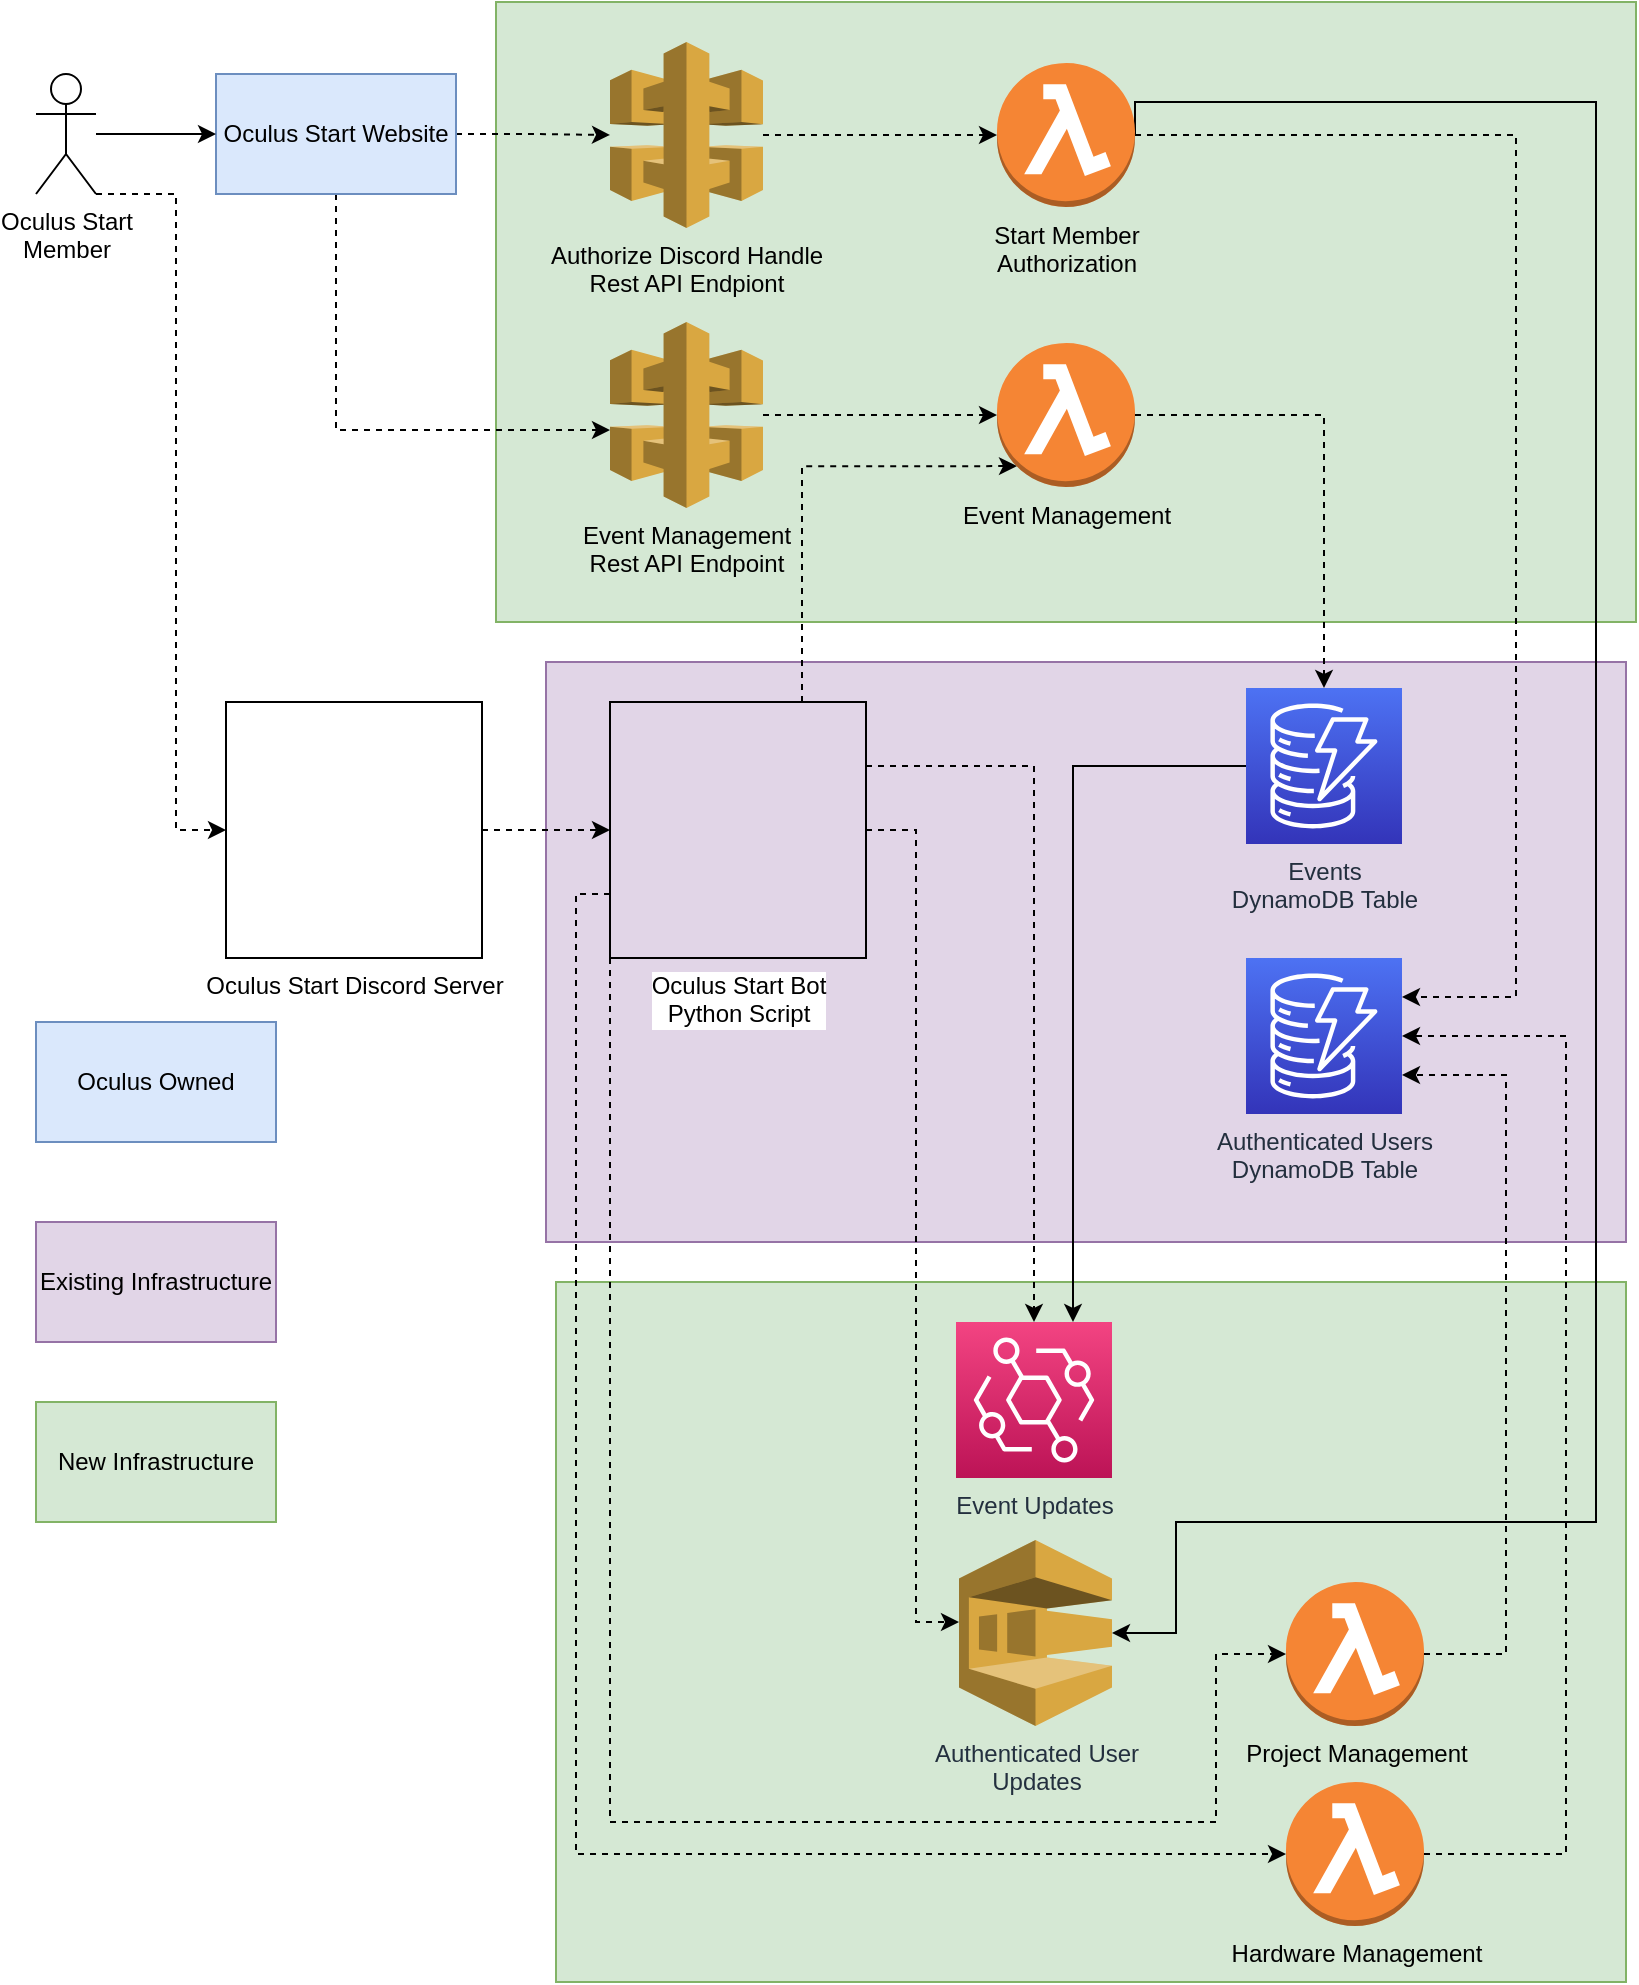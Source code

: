 <mxfile version="14.4.3" type="device"><diagram id="RIyVK-XJGP49oSCJvcVm" name="Page-1"><mxGraphModel dx="2062" dy="1098" grid="1" gridSize="10" guides="1" tooltips="1" connect="1" arrows="1" fold="1" page="1" pageScale="1" pageWidth="850" pageHeight="1100" math="0" shadow="0"><root><mxCell id="0"/><mxCell id="1" parent="0"/><mxCell id="uqmFbLqjzbV420JdiKKn-70" value="" style="rounded=0;whiteSpace=wrap;html=1;fillColor=#d5e8d4;strokeColor=#82b366;" parent="1" vertex="1"><mxGeometry x="300" y="660" width="535" height="350" as="geometry"/></mxCell><mxCell id="uqmFbLqjzbV420JdiKKn-15" value="" style="rounded=0;whiteSpace=wrap;html=1;fillColor=#e1d5e7;strokeColor=#9673a6;" parent="1" vertex="1"><mxGeometry x="295" y="350" width="540" height="290" as="geometry"/></mxCell><mxCell id="uqmFbLqjzbV420JdiKKn-1" value="" style="rounded=0;whiteSpace=wrap;html=1;fillColor=#d5e8d4;strokeColor=#82b366;" parent="1" vertex="1"><mxGeometry x="270" y="20" width="570" height="310" as="geometry"/></mxCell><mxCell id="uqmFbLqjzbV420JdiKKn-8" style="edgeStyle=orthogonalEdgeStyle;rounded=0;orthogonalLoop=1;jettySize=auto;html=1;dashed=1;exitX=1;exitY=0.5;exitDx=0;exitDy=0;" parent="1" source="uqmFbLqjzbV420JdiKKn-2" target="uqmFbLqjzbV420JdiKKn-4" edge="1"><mxGeometry relative="1" as="geometry"><mxPoint x="190" y="116.5" as="sourcePoint"/></mxGeometry></mxCell><mxCell id="uqmFbLqjzbV420JdiKKn-36" style="edgeStyle=orthogonalEdgeStyle;rounded=0;orthogonalLoop=1;jettySize=auto;html=1;dashed=1;" parent="1" source="uqmFbLqjzbV420JdiKKn-2" target="uqmFbLqjzbV420JdiKKn-34" edge="1"><mxGeometry relative="1" as="geometry"><Array as="points"><mxPoint x="190" y="234"/></Array></mxGeometry></mxCell><mxCell id="uqmFbLqjzbV420JdiKKn-2" value="Oculus Start Website" style="rounded=0;whiteSpace=wrap;html=1;fillColor=#dae8fc;strokeColor=#6c8ebf;" parent="1" vertex="1"><mxGeometry x="130" y="56" width="120" height="60" as="geometry"/></mxCell><mxCell id="uqmFbLqjzbV420JdiKKn-6" style="edgeStyle=orthogonalEdgeStyle;rounded=0;orthogonalLoop=1;jettySize=auto;html=1;entryX=0;entryY=0.5;entryDx=0;entryDy=0;" parent="1" source="uqmFbLqjzbV420JdiKKn-3" target="uqmFbLqjzbV420JdiKKn-2" edge="1"><mxGeometry relative="1" as="geometry"/></mxCell><mxCell id="uqmFbLqjzbV420JdiKKn-25" style="edgeStyle=orthogonalEdgeStyle;rounded=0;orthogonalLoop=1;jettySize=auto;html=1;exitX=1;exitY=1;exitDx=0;exitDy=0;exitPerimeter=0;entryX=0;entryY=0.5;entryDx=0;entryDy=0;dashed=1;" parent="1" source="uqmFbLqjzbV420JdiKKn-3" target="uqmFbLqjzbV420JdiKKn-24" edge="1"><mxGeometry relative="1" as="geometry"><Array as="points"><mxPoint x="110" y="116"/><mxPoint x="110" y="434"/></Array></mxGeometry></mxCell><mxCell id="uqmFbLqjzbV420JdiKKn-3" value="Oculus Start&lt;br&gt;Member" style="shape=umlActor;verticalLabelPosition=bottom;verticalAlign=top;html=1;outlineConnect=0;" parent="1" vertex="1"><mxGeometry x="40" y="56" width="30" height="60" as="geometry"/></mxCell><mxCell id="uqmFbLqjzbV420JdiKKn-12" style="edgeStyle=orthogonalEdgeStyle;rounded=0;orthogonalLoop=1;jettySize=auto;html=1;entryX=0;entryY=0.5;entryDx=0;entryDy=0;entryPerimeter=0;dashed=1;" parent="1" source="uqmFbLqjzbV420JdiKKn-4" target="uqmFbLqjzbV420JdiKKn-11" edge="1"><mxGeometry relative="1" as="geometry"/></mxCell><mxCell id="uqmFbLqjzbV420JdiKKn-4" value="Authorize Discord Handle&lt;br&gt;Rest API Endpiont" style="outlineConnect=0;dashed=0;verticalLabelPosition=bottom;verticalAlign=top;align=center;html=1;shape=mxgraph.aws3.api_gateway;fillColor=#D9A741;gradientColor=none;" parent="1" vertex="1"><mxGeometry x="327" y="40" width="76.5" height="93" as="geometry"/></mxCell><mxCell id="uqmFbLqjzbV420JdiKKn-76" style="edgeStyle=orthogonalEdgeStyle;rounded=0;orthogonalLoop=1;jettySize=auto;html=1;exitX=1;exitY=0.5;exitDx=0;exitDy=0;exitPerimeter=0;entryX=1;entryY=0.25;entryDx=0;entryDy=0;entryPerimeter=0;dashed=1;" parent="1" source="uqmFbLqjzbV420JdiKKn-11" target="uqmFbLqjzbV420JdiKKn-14" edge="1"><mxGeometry relative="1" as="geometry"><Array as="points"><mxPoint x="780" y="87"/><mxPoint x="780" y="518"/></Array></mxGeometry></mxCell><mxCell id="dLIhJnnSE6JZPEZerzcS-5" style="edgeStyle=orthogonalEdgeStyle;rounded=0;orthogonalLoop=1;jettySize=auto;html=1;exitX=1;exitY=0.5;exitDx=0;exitDy=0;exitPerimeter=0;entryX=1;entryY=0.5;entryDx=0;entryDy=0;entryPerimeter=0;" edge="1" parent="1" source="uqmFbLqjzbV420JdiKKn-11" target="dLIhJnnSE6JZPEZerzcS-3"><mxGeometry relative="1" as="geometry"><Array as="points"><mxPoint x="590" y="70"/><mxPoint x="820" y="70"/><mxPoint x="820" y="780"/><mxPoint x="610" y="780"/><mxPoint x="610" y="836"/></Array></mxGeometry></mxCell><mxCell id="uqmFbLqjzbV420JdiKKn-11" value="Start Member&lt;br&gt;Authorization" style="outlineConnect=0;dashed=0;verticalLabelPosition=bottom;verticalAlign=top;align=center;html=1;shape=mxgraph.aws3.lambda_function;fillColor=#F58534;gradientColor=none;" parent="1" vertex="1"><mxGeometry x="520.5" y="50.5" width="69" height="72" as="geometry"/></mxCell><mxCell id="uqmFbLqjzbV420JdiKKn-14" value="Authenticated Users&lt;br&gt;DynamoDB Table" style="points=[[0,0,0],[0.25,0,0],[0.5,0,0],[0.75,0,0],[1,0,0],[0,1,0],[0.25,1,0],[0.5,1,0],[0.75,1,0],[1,1,0],[0,0.25,0],[0,0.5,0],[0,0.75,0],[1,0.25,0],[1,0.5,0],[1,0.75,0]];outlineConnect=0;fontColor=#232F3E;gradientColor=#4D72F3;gradientDirection=north;fillColor=#3334B9;strokeColor=#ffffff;dashed=0;verticalLabelPosition=bottom;verticalAlign=top;align=center;html=1;fontSize=12;fontStyle=0;aspect=fixed;shape=mxgraph.aws4.resourceIcon;resIcon=mxgraph.aws4.dynamodb;" parent="1" vertex="1"><mxGeometry x="645" y="498" width="78" height="78" as="geometry"/></mxCell><mxCell id="uqmFbLqjzbV420JdiKKn-62" style="edgeStyle=orthogonalEdgeStyle;rounded=0;orthogonalLoop=1;jettySize=auto;html=1;entryX=0.145;entryY=0.855;entryDx=0;entryDy=0;entryPerimeter=0;dashed=1;exitX=0.75;exitY=0;exitDx=0;exitDy=0;" parent="1" source="uqmFbLqjzbV420JdiKKn-20" target="uqmFbLqjzbV420JdiKKn-31" edge="1"><mxGeometry relative="1" as="geometry"><Array as="points"><mxPoint x="423" y="252"/></Array></mxGeometry></mxCell><mxCell id="uqmFbLqjzbV420JdiKKn-68" style="edgeStyle=orthogonalEdgeStyle;rounded=0;orthogonalLoop=1;jettySize=auto;html=1;exitX=0;exitY=1;exitDx=0;exitDy=0;entryX=0;entryY=0.5;entryDx=0;entryDy=0;entryPerimeter=0;dashed=1;" parent="1" source="uqmFbLqjzbV420JdiKKn-20" target="uqmFbLqjzbV420JdiKKn-40" edge="1"><mxGeometry relative="1" as="geometry"><Array as="points"><mxPoint x="327" y="930"/><mxPoint x="630" y="930"/><mxPoint x="630" y="846"/></Array></mxGeometry></mxCell><mxCell id="uqmFbLqjzbV420JdiKKn-72" style="edgeStyle=orthogonalEdgeStyle;rounded=0;orthogonalLoop=1;jettySize=auto;html=1;exitX=0;exitY=0.75;exitDx=0;exitDy=0;entryX=0;entryY=0.5;entryDx=0;entryDy=0;entryPerimeter=0;dashed=1;" parent="1" source="uqmFbLqjzbV420JdiKKn-20" target="uqmFbLqjzbV420JdiKKn-38" edge="1"><mxGeometry relative="1" as="geometry"><Array as="points"><mxPoint x="310" y="466"/><mxPoint x="310" y="946"/></Array></mxGeometry></mxCell><mxCell id="uqmFbLqjzbV420JdiKKn-80" style="edgeStyle=orthogonalEdgeStyle;rounded=0;orthogonalLoop=1;jettySize=auto;html=1;exitX=1;exitY=0.25;exitDx=0;exitDy=0;entryX=0.5;entryY=0;entryDx=0;entryDy=0;entryPerimeter=0;dashed=1;" parent="1" source="uqmFbLqjzbV420JdiKKn-20" target="uqmFbLqjzbV420JdiKKn-77" edge="1"><mxGeometry relative="1" as="geometry"><Array as="points"><mxPoint x="539" y="402"/></Array></mxGeometry></mxCell><mxCell id="uqmFbLqjzbV420JdiKKn-82" style="edgeStyle=orthogonalEdgeStyle;rounded=0;orthogonalLoop=1;jettySize=auto;html=1;exitX=1;exitY=0.5;exitDx=0;exitDy=0;dashed=1;" parent="1" source="uqmFbLqjzbV420JdiKKn-20" target="dLIhJnnSE6JZPEZerzcS-3" edge="1"><mxGeometry relative="1" as="geometry"><Array as="points"><mxPoint x="480" y="434"/><mxPoint x="480" y="830"/></Array><mxPoint x="500" y="830" as="targetPoint"/></mxGeometry></mxCell><mxCell id="uqmFbLqjzbV420JdiKKn-20" value="Oculus Start Bot&lt;br&gt;Python Script" style="shape=image;html=1;verticalAlign=top;verticalLabelPosition=bottom;labelBackgroundColor=#ffffff;imageAspect=0;aspect=fixed;image=https://cdn2.iconfinder.com/data/icons/oxygen/128x128/mimetypes/application-x-python.png;imageBorder=#000000;" parent="1" vertex="1"><mxGeometry x="327" y="370" width="128" height="128" as="geometry"/></mxCell><mxCell id="uqmFbLqjzbV420JdiKKn-26" style="edgeStyle=orthogonalEdgeStyle;rounded=0;orthogonalLoop=1;jettySize=auto;html=1;dashed=1;entryX=0;entryY=0.5;entryDx=0;entryDy=0;" parent="1" source="uqmFbLqjzbV420JdiKKn-24" target="uqmFbLqjzbV420JdiKKn-20" edge="1"><mxGeometry relative="1" as="geometry"><mxPoint x="395" y="440" as="targetPoint"/></mxGeometry></mxCell><mxCell id="uqmFbLqjzbV420JdiKKn-24" value="Oculus Start Discord Server" style="shape=image;html=1;verticalAlign=top;verticalLabelPosition=bottom;labelBackgroundColor=#ffffff;imageAspect=0;aspect=fixed;image=https://cdn4.iconfinder.com/data/icons/logos-and-brands/512/91_Discord_logo_logos-128.png;imageBorder=#000000;" parent="1" vertex="1"><mxGeometry x="135" y="370" width="128" height="128" as="geometry"/></mxCell><mxCell id="uqmFbLqjzbV420JdiKKn-27" value="Oculus Owned" style="rounded=0;whiteSpace=wrap;html=1;fillColor=#dae8fc;strokeColor=#6c8ebf;" parent="1" vertex="1"><mxGeometry x="40" y="530" width="120" height="60" as="geometry"/></mxCell><mxCell id="uqmFbLqjzbV420JdiKKn-28" value="Existing Infrastructure" style="rounded=0;whiteSpace=wrap;html=1;fillColor=#e1d5e7;strokeColor=#9673a6;" parent="1" vertex="1"><mxGeometry x="40" y="630" width="120" height="60" as="geometry"/></mxCell><mxCell id="uqmFbLqjzbV420JdiKKn-29" value="New Infrastructure" style="rounded=0;whiteSpace=wrap;html=1;fillColor=#d5e8d4;strokeColor=#82b366;" parent="1" vertex="1"><mxGeometry x="40" y="720" width="120" height="60" as="geometry"/></mxCell><mxCell id="uqmFbLqjzbV420JdiKKn-66" style="edgeStyle=orthogonalEdgeStyle;rounded=0;orthogonalLoop=1;jettySize=auto;html=1;entryX=1;entryY=0.5;entryDx=0;entryDy=0;entryPerimeter=0;dashed=1;" parent="1" source="uqmFbLqjzbV420JdiKKn-38" target="uqmFbLqjzbV420JdiKKn-14" edge="1"><mxGeometry relative="1" as="geometry"><Array as="points"><mxPoint x="805" y="946"/><mxPoint x="805" y="537"/></Array></mxGeometry></mxCell><mxCell id="uqmFbLqjzbV420JdiKKn-38" value="Hardware Management" style="outlineConnect=0;dashed=0;verticalLabelPosition=bottom;verticalAlign=top;align=center;html=1;shape=mxgraph.aws3.lambda_function;fillColor=#F58534;gradientColor=none;container=1;" parent="1" vertex="1"><mxGeometry x="665" y="910" width="69" height="72" as="geometry"/></mxCell><mxCell id="uqmFbLqjzbV420JdiKKn-67" style="edgeStyle=orthogonalEdgeStyle;rounded=0;orthogonalLoop=1;jettySize=auto;html=1;entryX=1;entryY=0.75;entryDx=0;entryDy=0;entryPerimeter=0;dashed=1;" parent="1" source="uqmFbLqjzbV420JdiKKn-40" target="uqmFbLqjzbV420JdiKKn-14" edge="1"><mxGeometry relative="1" as="geometry"><Array as="points"><mxPoint x="775" y="846"/><mxPoint x="775" y="557"/></Array></mxGeometry></mxCell><mxCell id="uqmFbLqjzbV420JdiKKn-40" value="Project Management" style="outlineConnect=0;dashed=0;verticalLabelPosition=bottom;verticalAlign=top;align=center;html=1;shape=mxgraph.aws3.lambda_function;fillColor=#F58534;gradientColor=none;container=1;" parent="1" vertex="1"><mxGeometry x="665" y="810" width="69" height="72" as="geometry"/></mxCell><mxCell id="uqmFbLqjzbV420JdiKKn-50" style="edgeStyle=orthogonalEdgeStyle;rounded=0;orthogonalLoop=1;jettySize=auto;html=1;entryX=0.75;entryY=0;entryDx=0;entryDy=0;entryPerimeter=0;" parent="1" source="uqmFbLqjzbV420JdiKKn-45" target="uqmFbLqjzbV420JdiKKn-77" edge="1"><mxGeometry relative="1" as="geometry"><mxPoint x="610" y="402" as="targetPoint"/></mxGeometry></mxCell><mxCell id="uqmFbLqjzbV420JdiKKn-45" value="Events&lt;br&gt;DynamoDB Table" style="points=[[0,0,0],[0.25,0,0],[0.5,0,0],[0.75,0,0],[1,0,0],[0,1,0],[0.25,1,0],[0.5,1,0],[0.75,1,0],[1,1,0],[0,0.25,0],[0,0.5,0],[0,0.75,0],[1,0.25,0],[1,0.5,0],[1,0.75,0]];outlineConnect=0;fontColor=#232F3E;gradientColor=#4D72F3;gradientDirection=north;fillColor=#3334B9;strokeColor=#ffffff;dashed=0;verticalLabelPosition=bottom;verticalAlign=top;align=center;html=1;fontSize=12;fontStyle=0;aspect=fixed;shape=mxgraph.aws4.resourceIcon;resIcon=mxgraph.aws4.dynamodb;" parent="1" vertex="1"><mxGeometry x="645" y="363" width="78" height="78" as="geometry"/></mxCell><mxCell id="uqmFbLqjzbV420JdiKKn-58" style="edgeStyle=orthogonalEdgeStyle;rounded=0;orthogonalLoop=1;jettySize=auto;html=1;entryX=0.5;entryY=0;entryDx=0;entryDy=0;entryPerimeter=0;dashed=1;" parent="1" source="uqmFbLqjzbV420JdiKKn-31" target="uqmFbLqjzbV420JdiKKn-45" edge="1"><mxGeometry relative="1" as="geometry"/></mxCell><mxCell id="uqmFbLqjzbV420JdiKKn-31" value="Event Management" style="outlineConnect=0;dashed=0;verticalLabelPosition=bottom;verticalAlign=top;align=center;html=1;shape=mxgraph.aws3.lambda_function;fillColor=#F58534;gradientColor=none;" parent="1" vertex="1"><mxGeometry x="520.5" y="190.5" width="69" height="72" as="geometry"/></mxCell><mxCell id="uqmFbLqjzbV420JdiKKn-35" style="edgeStyle=orthogonalEdgeStyle;rounded=0;orthogonalLoop=1;jettySize=auto;html=1;entryX=0;entryY=0.5;entryDx=0;entryDy=0;entryPerimeter=0;dashed=1;" parent="1" source="uqmFbLqjzbV420JdiKKn-34" target="uqmFbLqjzbV420JdiKKn-31" edge="1"><mxGeometry relative="1" as="geometry"/></mxCell><mxCell id="uqmFbLqjzbV420JdiKKn-34" value="Event Management&lt;br&gt;Rest API Endpoint" style="outlineConnect=0;dashed=0;verticalLabelPosition=bottom;verticalAlign=top;align=center;html=1;shape=mxgraph.aws3.api_gateway;fillColor=#D9A741;gradientColor=none;" parent="1" vertex="1"><mxGeometry x="327" y="180" width="76.5" height="93" as="geometry"/></mxCell><mxCell id="uqmFbLqjzbV420JdiKKn-77" value="Event Updates" style="points=[[0,0,0],[0.25,0,0],[0.5,0,0],[0.75,0,0],[1,0,0],[0,1,0],[0.25,1,0],[0.5,1,0],[0.75,1,0],[1,1,0],[0,0.25,0],[0,0.5,0],[0,0.75,0],[1,0.25,0],[1,0.5,0],[1,0.75,0]];outlineConnect=0;fontColor=#232F3E;gradientColor=#F34482;gradientDirection=north;fillColor=#BC1356;strokeColor=#ffffff;dashed=0;verticalLabelPosition=bottom;verticalAlign=top;align=center;html=1;fontSize=12;fontStyle=0;aspect=fixed;shape=mxgraph.aws4.resourceIcon;resIcon=mxgraph.aws4.eventbridge;" parent="1" vertex="1"><mxGeometry x="500" y="680" width="78" height="78" as="geometry"/></mxCell><mxCell id="dLIhJnnSE6JZPEZerzcS-3" value="&lt;span style=&quot;color: rgb(35 , 47 , 62)&quot;&gt;Authenticated User&lt;/span&gt;&lt;br style=&quot;color: rgb(35 , 47 , 62)&quot;&gt;&lt;span style=&quot;color: rgb(35 , 47 , 62)&quot;&gt;Updates&lt;br&gt;&lt;/span&gt;" style="outlineConnect=0;dashed=0;verticalLabelPosition=bottom;verticalAlign=top;align=center;html=1;shape=mxgraph.aws3.sqs;fillColor=#D9A741;gradientColor=none;" vertex="1" parent="1"><mxGeometry x="501.5" y="789" width="76.5" height="93" as="geometry"/></mxCell></root></mxGraphModel></diagram></mxfile>